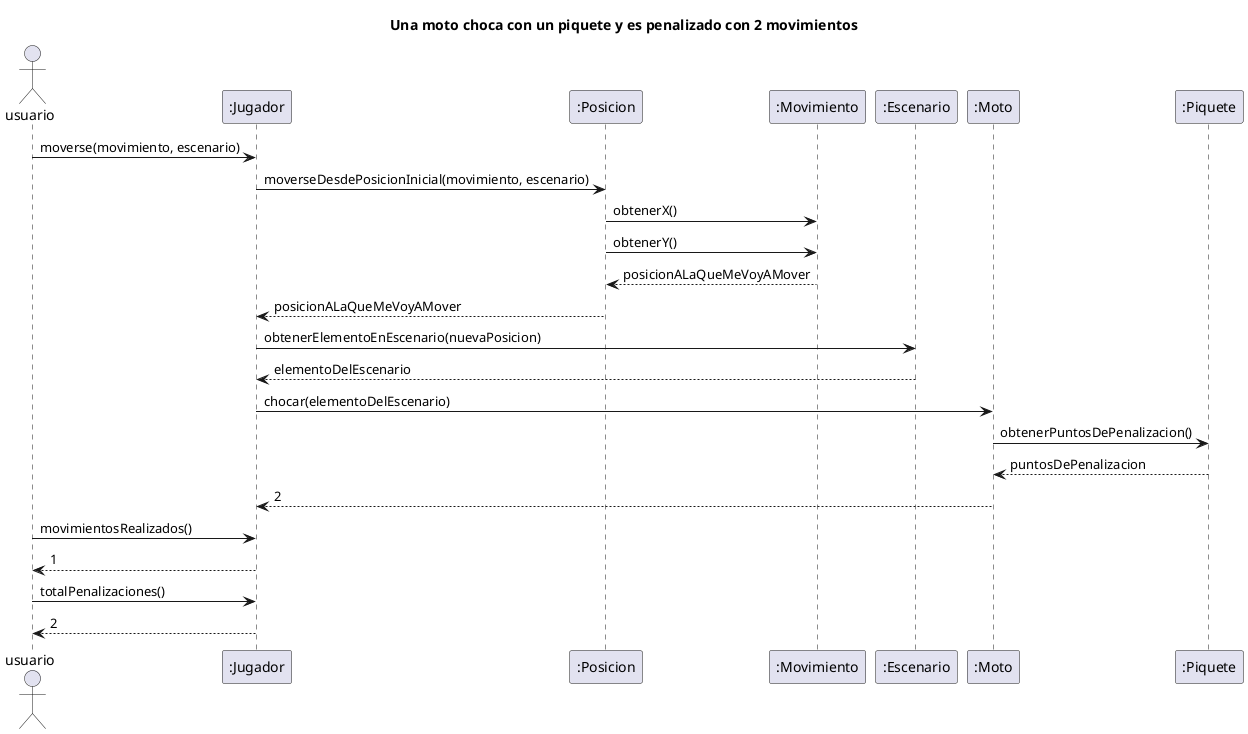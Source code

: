 @startuml
title Una moto choca con un piquete y es penalizado con 2 movimientos

Actor usuario

"usuario" -> ":Jugador": moverse(movimiento, escenario)
":Jugador" -> ":Posicion": moverseDesdePosicionInicial(movimiento, escenario)
":Posicion" -> ":Movimiento": obtenerX()
":Posicion" -> ":Movimiento": obtenerY()
return posicionALaQueMeVoyAMover
":Posicion" --> ":Jugador": posicionALaQueMeVoyAMover
":Jugador" -> ":Escenario": obtenerElementoEnEscenario(nuevaPosicion)
":Escenario" --> ":Jugador": elementoDelEscenario
":Jugador" -> ":Moto": chocar(elementoDelEscenario)
":Moto" -> ":Piquete": obtenerPuntosDePenalizacion()
return puntosDePenalizacion
":Moto" --> ":Jugador": 2
"usuario" -> ":Jugador": movimientosRealizados()
return 1
"usuario" -> ":Jugador": totalPenalizaciones()
return 2

@enduml